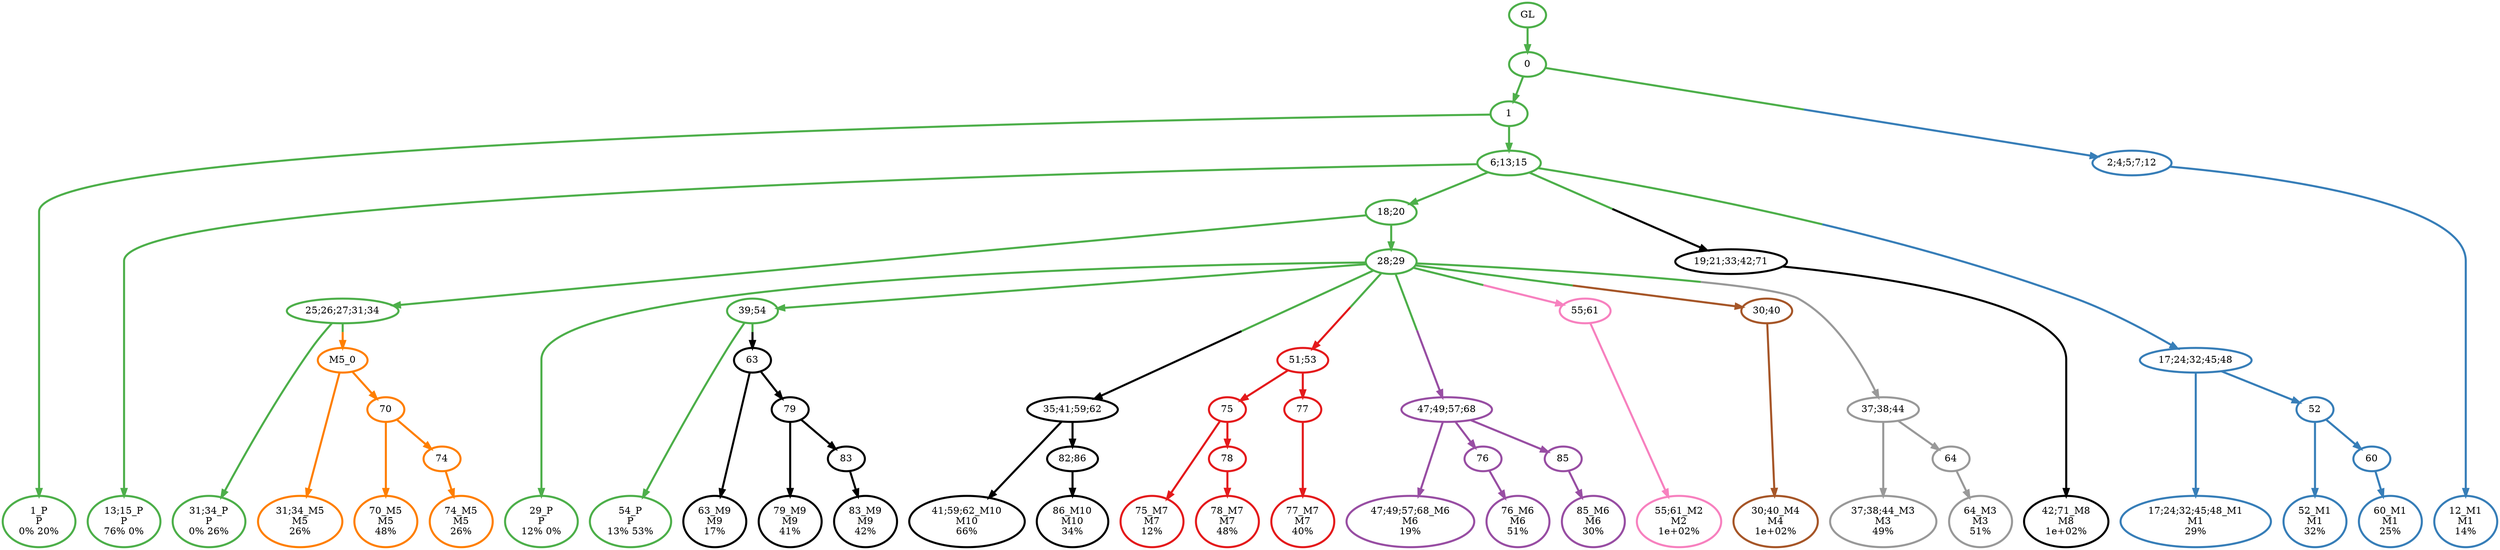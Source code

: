 digraph T {
	{
		rank=same
		56 [penwidth=3,colorscheme=set19,color=3,label="1_P\nP\n0% 20%"]
		54 [penwidth=3,colorscheme=set19,color=3,label="13;15_P\nP\n76% 0%"]
		51 [penwidth=3,colorscheme=set19,color=3,label="31;34_P\nP\n0% 26%"]
		49 [penwidth=3,colorscheme=set19,color=3,label="29_P\nP\n12% 0%"]
		47 [penwidth=3,colorscheme=set19,color=3,label="54_P\nP\n13% 53%"]
		46 [penwidth=3,colorscheme=set19,color=2,label="17;24;32;45;48_M1\nM1\n29%"]
		44 [penwidth=3,colorscheme=set19,color=2,label="52_M1\nM1\n32%"]
		42 [penwidth=3,colorscheme=set19,color=2,label="60_M1\nM1\n25%"]
		41 [penwidth=3,colorscheme=set19,color=2,label="12_M1\nM1\n14%"]
		40 [penwidth=3,colorscheme=set19,color=8,label="55;61_M2\nM2\n1e+02%"]
		39 [penwidth=3,colorscheme=set19,color=9,label="37;38;44_M3\nM3\n49%"]
		37 [penwidth=3,colorscheme=set19,color=9,label="64_M3\nM3\n51%"]
		36 [penwidth=3,colorscheme=set19,color=7,label="30;40_M4\nM4\n1e+02%"]
		35 [penwidth=3,colorscheme=set19,color=5,label="31;34_M5\nM5\n26%"]
		33 [penwidth=3,colorscheme=set19,color=5,label="70_M5\nM5\n48%"]
		31 [penwidth=3,colorscheme=set19,color=5,label="74_M5\nM5\n26%"]
		30 [penwidth=3,colorscheme=set19,color=4,label="47;49;57;68_M6\nM6\n19%"]
		28 [penwidth=3,colorscheme=set19,color=4,label="76_M6\nM6\n51%"]
		26 [penwidth=3,colorscheme=set19,color=4,label="85_M6\nM6\n30%"]
		24 [penwidth=3,colorscheme=set19,color=1,label="75_M7\nM7\n12%"]
		22 [penwidth=3,colorscheme=set19,color=1,label="78_M7\nM7\n48%"]
		20 [penwidth=3,colorscheme=set19,color=1,label="77_M7\nM7\n40%"]
		19 [penwidth=3,colorscheme=set19,color=10,label="42;71_M8\nM8\n1e+02%"]
		18 [penwidth=3,colorscheme=set19,color=0,label="63_M9\nM9\n17%"]
		16 [penwidth=3,colorscheme=set19,color=0,label="79_M9\nM9\n41%"]
		14 [penwidth=3,colorscheme=set19,color=0,label="83_M9\nM9\n42%"]
		13 [penwidth=3,colorscheme=set19,color=0,label="41;59;62_M10\nM10\n66%"]
		11 [penwidth=3,colorscheme=set19,color=0,label="86_M10\nM10\n34%"]
	}
	59 [penwidth=3,colorscheme=set19,color=3,label="GL"]
	58 [penwidth=3,colorscheme=set19,color=3,label="0"]
	57 [penwidth=3,colorscheme=set19,color=3,label="1"]
	55 [penwidth=3,colorscheme=set19,color=3,label="6;13;15"]
	53 [penwidth=3,colorscheme=set19,color=3,label="18;20"]
	52 [penwidth=3,colorscheme=set19,color=3,label="25;26;27;31;34"]
	50 [penwidth=3,colorscheme=set19,color=3,label="28;29"]
	48 [penwidth=3,colorscheme=set19,color=3,label="39;54"]
	45 [penwidth=3,colorscheme=set19,color=2,label="52"]
	43 [penwidth=3,colorscheme=set19,color=2,label="60"]
	38 [penwidth=3,colorscheme=set19,color=9,label="64"]
	34 [penwidth=3,colorscheme=set19,color=5,label="70"]
	32 [penwidth=3,colorscheme=set19,color=5,label="74"]
	29 [penwidth=3,colorscheme=set19,color=4,label="76"]
	27 [penwidth=3,colorscheme=set19,color=4,label="85"]
	25 [penwidth=3,colorscheme=set19,color=1,label="75"]
	23 [penwidth=3,colorscheme=set19,color=1,label="78"]
	21 [penwidth=3,colorscheme=set19,color=1,label="77"]
	17 [penwidth=3,colorscheme=set19,color=0,label="79"]
	15 [penwidth=3,colorscheme=set19,color=0,label="83"]
	12 [penwidth=3,colorscheme=set19,color=0,label="82;86"]
	10 [penwidth=3,colorscheme=set19,color=0,label="35;41;59;62"]
	9 [penwidth=3,colorscheme=set19,color=0,label="63"]
	8 [penwidth=3,colorscheme=set19,color=10,label="19;21;33;42;71"]
	7 [penwidth=3,colorscheme=set19,color=1,label="51;53"]
	6 [penwidth=3,colorscheme=set19,color=4,label="47;49;57;68"]
	5 [penwidth=3,colorscheme=set19,color=5,label="M5_0"]
	4 [penwidth=3,colorscheme=set19,color=8,label="55;61"]
	3 [penwidth=3,colorscheme=set19,color=7,label="30;40"]
	2 [penwidth=3,colorscheme=set19,color=9,label="37;38;44"]
	1 [penwidth=3,colorscheme=set19,color=2,label="17;24;32;45;48"]
	0 [penwidth=3,colorscheme=set19,color=2,label="2;4;5;7;12"]
	59 -> 58 [penwidth=3,colorscheme=set19,color=3]
	58 -> 57 [penwidth=3,colorscheme=set19,color=3]
	58 -> 0 [penwidth=3,colorscheme=set19,color="3;0.5:2"]
	57 -> 56 [penwidth=3,colorscheme=set19,color=3]
	57 -> 55 [penwidth=3,colorscheme=set19,color=3]
	55 -> 54 [penwidth=3,colorscheme=set19,color=3]
	55 -> 53 [penwidth=3,colorscheme=set19,color=3]
	55 -> 8 [penwidth=3,colorscheme=set19,color="3;0.5:10"]
	55 -> 1 [penwidth=3,colorscheme=set19,color="3;0.5:2"]
	53 -> 50 [penwidth=3,colorscheme=set19,color=3]
	53 -> 52 [penwidth=3,colorscheme=set19,color=3]
	52 -> 51 [penwidth=3,colorscheme=set19,color=3]
	52 -> 5 [penwidth=3,colorscheme=set19,color="3;0.5:5"]
	50 -> 49 [penwidth=3,colorscheme=set19,color=3]
	50 -> 48 [penwidth=3,colorscheme=set19,color=3]
	50 -> 7 [penwidth=3,colorscheme=set19,color="3;0.5:1"]
	50 -> 6 [penwidth=3,colorscheme=set19,color="3;0.5:4"]
	50 -> 3 [penwidth=3,colorscheme=set19,color="3;0.5:7"]
	50 -> 2 [penwidth=3,colorscheme=set19,color="3;0.5:9"]
	50 -> 4 [penwidth=3,colorscheme=set19,color="3;0.5:8"]
	50 -> 10 [penwidth=3,colorscheme=set19,color="3;0.5:0"]
	48 -> 47 [penwidth=3,colorscheme=set19,color=3]
	48 -> 9 [penwidth=3,colorscheme=set19,color="3;0.5:0"]
	45 -> 44 [penwidth=3,colorscheme=set19,color=2]
	45 -> 43 [penwidth=3,colorscheme=set19,color=2]
	43 -> 42 [penwidth=3,colorscheme=set19,color=2]
	38 -> 37 [penwidth=3,colorscheme=set19,color=9]
	34 -> 33 [penwidth=3,colorscheme=set19,color=5]
	34 -> 32 [penwidth=3,colorscheme=set19,color=5]
	32 -> 31 [penwidth=3,colorscheme=set19,color=5]
	29 -> 28 [penwidth=3,colorscheme=set19,color=4]
	27 -> 26 [penwidth=3,colorscheme=set19,color=4]
	25 -> 24 [penwidth=3,colorscheme=set19,color=1]
	25 -> 23 [penwidth=3,colorscheme=set19,color=1]
	23 -> 22 [penwidth=3,colorscheme=set19,color=1]
	21 -> 20 [penwidth=3,colorscheme=set19,color=1]
	17 -> 16 [penwidth=3,colorscheme=set19,color=0]
	17 -> 15 [penwidth=3,colorscheme=set19,color=0]
	15 -> 14 [penwidth=3,colorscheme=set19,color=0]
	12 -> 11 [penwidth=3,colorscheme=set19,color=0]
	10 -> 13 [penwidth=3,colorscheme=set19,color=0]
	10 -> 12 [penwidth=3,colorscheme=set19,color=0]
	9 -> 18 [penwidth=3,colorscheme=set19,color=0]
	9 -> 17 [penwidth=3,colorscheme=set19,color=0]
	8 -> 19 [penwidth=3,colorscheme=set19,color=10]
	7 -> 25 [penwidth=3,colorscheme=set19,color=1]
	7 -> 21 [penwidth=3,colorscheme=set19,color=1]
	6 -> 30 [penwidth=3,colorscheme=set19,color=4]
	6 -> 29 [penwidth=3,colorscheme=set19,color=4]
	6 -> 27 [penwidth=3,colorscheme=set19,color=4]
	5 -> 35 [penwidth=3,colorscheme=set19,color=5]
	5 -> 34 [penwidth=3,colorscheme=set19,color=5]
	4 -> 40 [penwidth=3,colorscheme=set19,color=8]
	3 -> 36 [penwidth=3,colorscheme=set19,color=7]
	2 -> 39 [penwidth=3,colorscheme=set19,color=9]
	2 -> 38 [penwidth=3,colorscheme=set19,color=9]
	1 -> 46 [penwidth=3,colorscheme=set19,color=2]
	1 -> 45 [penwidth=3,colorscheme=set19,color=2]
	0 -> 41 [penwidth=3,colorscheme=set19,color=2]
}

